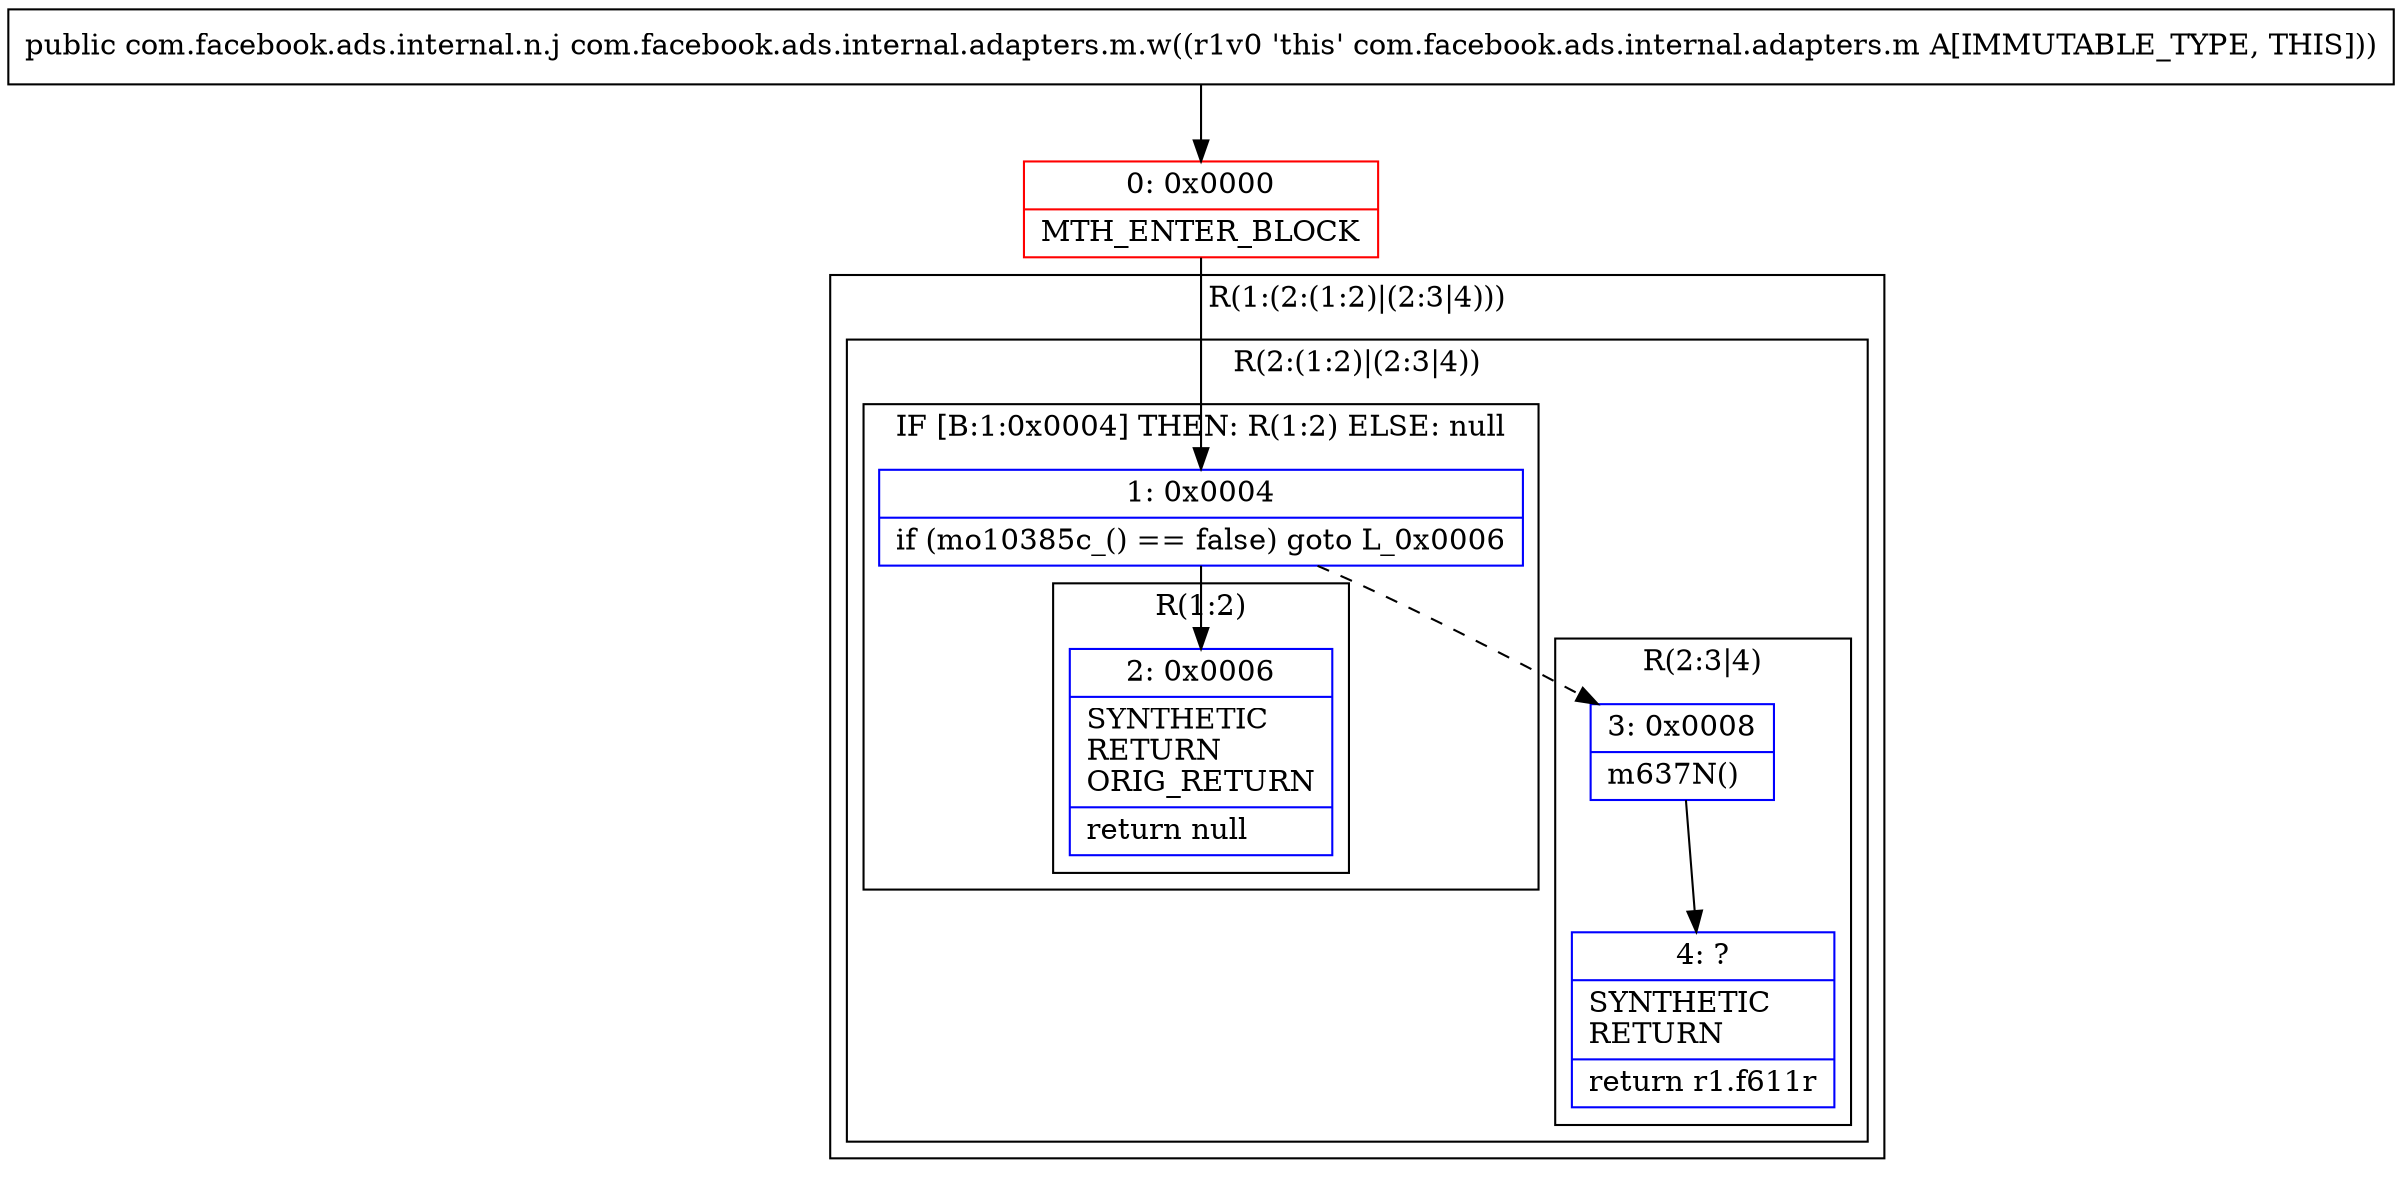digraph "CFG forcom.facebook.ads.internal.adapters.m.w()Lcom\/facebook\/ads\/internal\/n\/j;" {
subgraph cluster_Region_73983887 {
label = "R(1:(2:(1:2)|(2:3|4)))";
node [shape=record,color=blue];
subgraph cluster_Region_310522924 {
label = "R(2:(1:2)|(2:3|4))";
node [shape=record,color=blue];
subgraph cluster_IfRegion_318906017 {
label = "IF [B:1:0x0004] THEN: R(1:2) ELSE: null";
node [shape=record,color=blue];
Node_1 [shape=record,label="{1\:\ 0x0004|if (mo10385c_() == false) goto L_0x0006\l}"];
subgraph cluster_Region_1097361706 {
label = "R(1:2)";
node [shape=record,color=blue];
Node_2 [shape=record,label="{2\:\ 0x0006|SYNTHETIC\lRETURN\lORIG_RETURN\l|return null\l}"];
}
}
subgraph cluster_Region_50313751 {
label = "R(2:3|4)";
node [shape=record,color=blue];
Node_3 [shape=record,label="{3\:\ 0x0008|m637N()\l}"];
Node_4 [shape=record,label="{4\:\ ?|SYNTHETIC\lRETURN\l|return r1.f611r\l}"];
}
}
}
Node_0 [shape=record,color=red,label="{0\:\ 0x0000|MTH_ENTER_BLOCK\l}"];
MethodNode[shape=record,label="{public com.facebook.ads.internal.n.j com.facebook.ads.internal.adapters.m.w((r1v0 'this' com.facebook.ads.internal.adapters.m A[IMMUTABLE_TYPE, THIS])) }"];
MethodNode -> Node_0;
Node_1 -> Node_2;
Node_1 -> Node_3[style=dashed];
Node_3 -> Node_4;
Node_0 -> Node_1;
}

